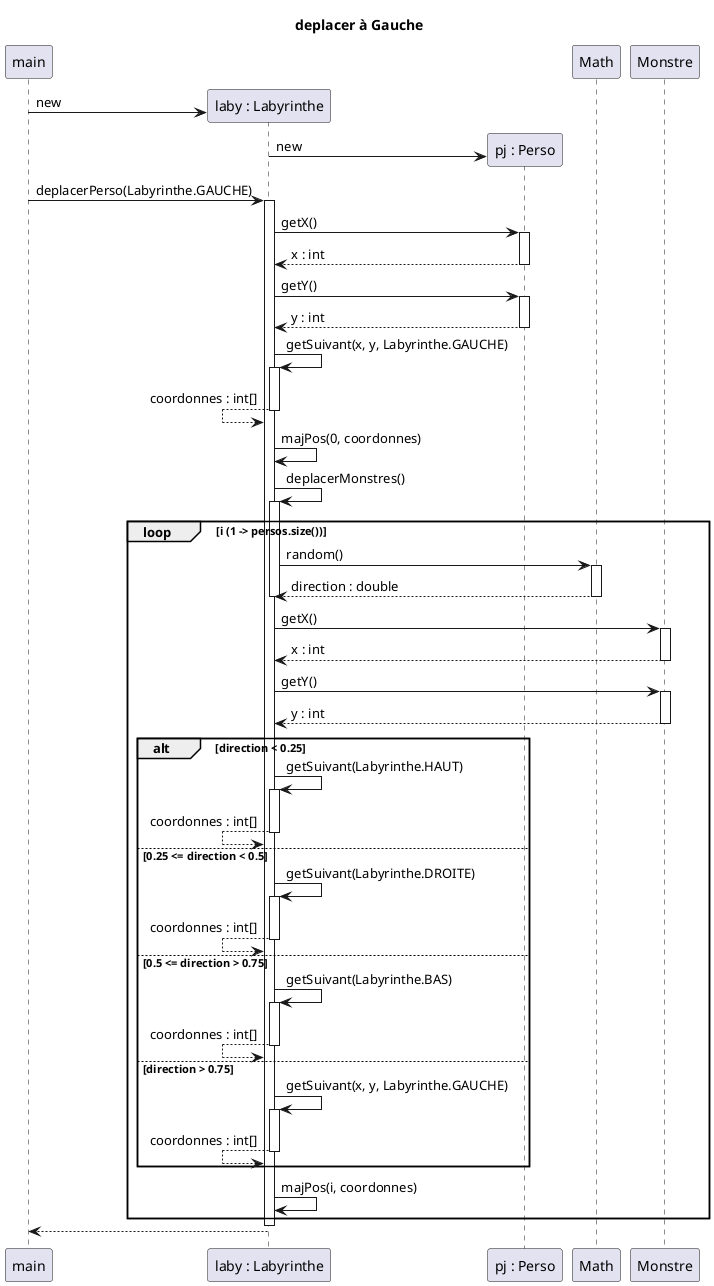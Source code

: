 @startuml
title deplacer à Gauche
participant "main" as m
participant "laby : Labyrinthe" as l
participant "pj : Perso" as p
participant Math
participant Monstre
create l
m -> l : new
create p
l -> p : new
m -> l : deplacerPerso(Labyrinthe.GAUCHE)
activate l
  l -> p : getX()
  activate p
    l <-- p : x : int
  deactivate p
  l -> p : getY()
  activate p
    l <-- p : y : int
  deactivate p
  l -> l : getSuivant(x, y, Labyrinthe.GAUCHE)
  activate l
    l <-- l : coordonnes : int[]
  deactivate l
  l -> l : majPos(0, coordonnes)
  l -> l : deplacerMonstres()
  activate l
    loop i (1 -> persos.size())
        l -> Math : random()
        activate Math
        return direction : double
        deactivate

          l -> Monstre : getX()
          activate Monstre
            l <-- Monstre : x : int
          deactivate Monstre
          l -> Monstre : getY()
          activate Monstre
            l <-- Monstre : y : int
          deactivate Monstre
        alt direction < 0.25
          l -> l : getSuivant(Labyrinthe.HAUT)
          activate l
            l <-- l : coordonnes : int[]
          deactivate l
        else 0.25 <= direction < 0.5
          l -> l : getSuivant(Labyrinthe.DROITE)
          activate l
            l <-- l : coordonnes : int[]
          deactivate l
        else 0.5 <= direction > 0.75
          l -> l : getSuivant(Labyrinthe.BAS)
          activate l
            l <-- l : coordonnes : int[]
          deactivate l
        else direction > 0.75
          l -> l : getSuivant(x, y, Labyrinthe.GAUCHE)
            activate l
              l <-- l : coordonnes : int[]
            deactivate l
        end
        l -> l : majPos(i, coordonnes)
    end
  deactivate l
  deactivate l
m <-- l
deactivate l
@enduml

